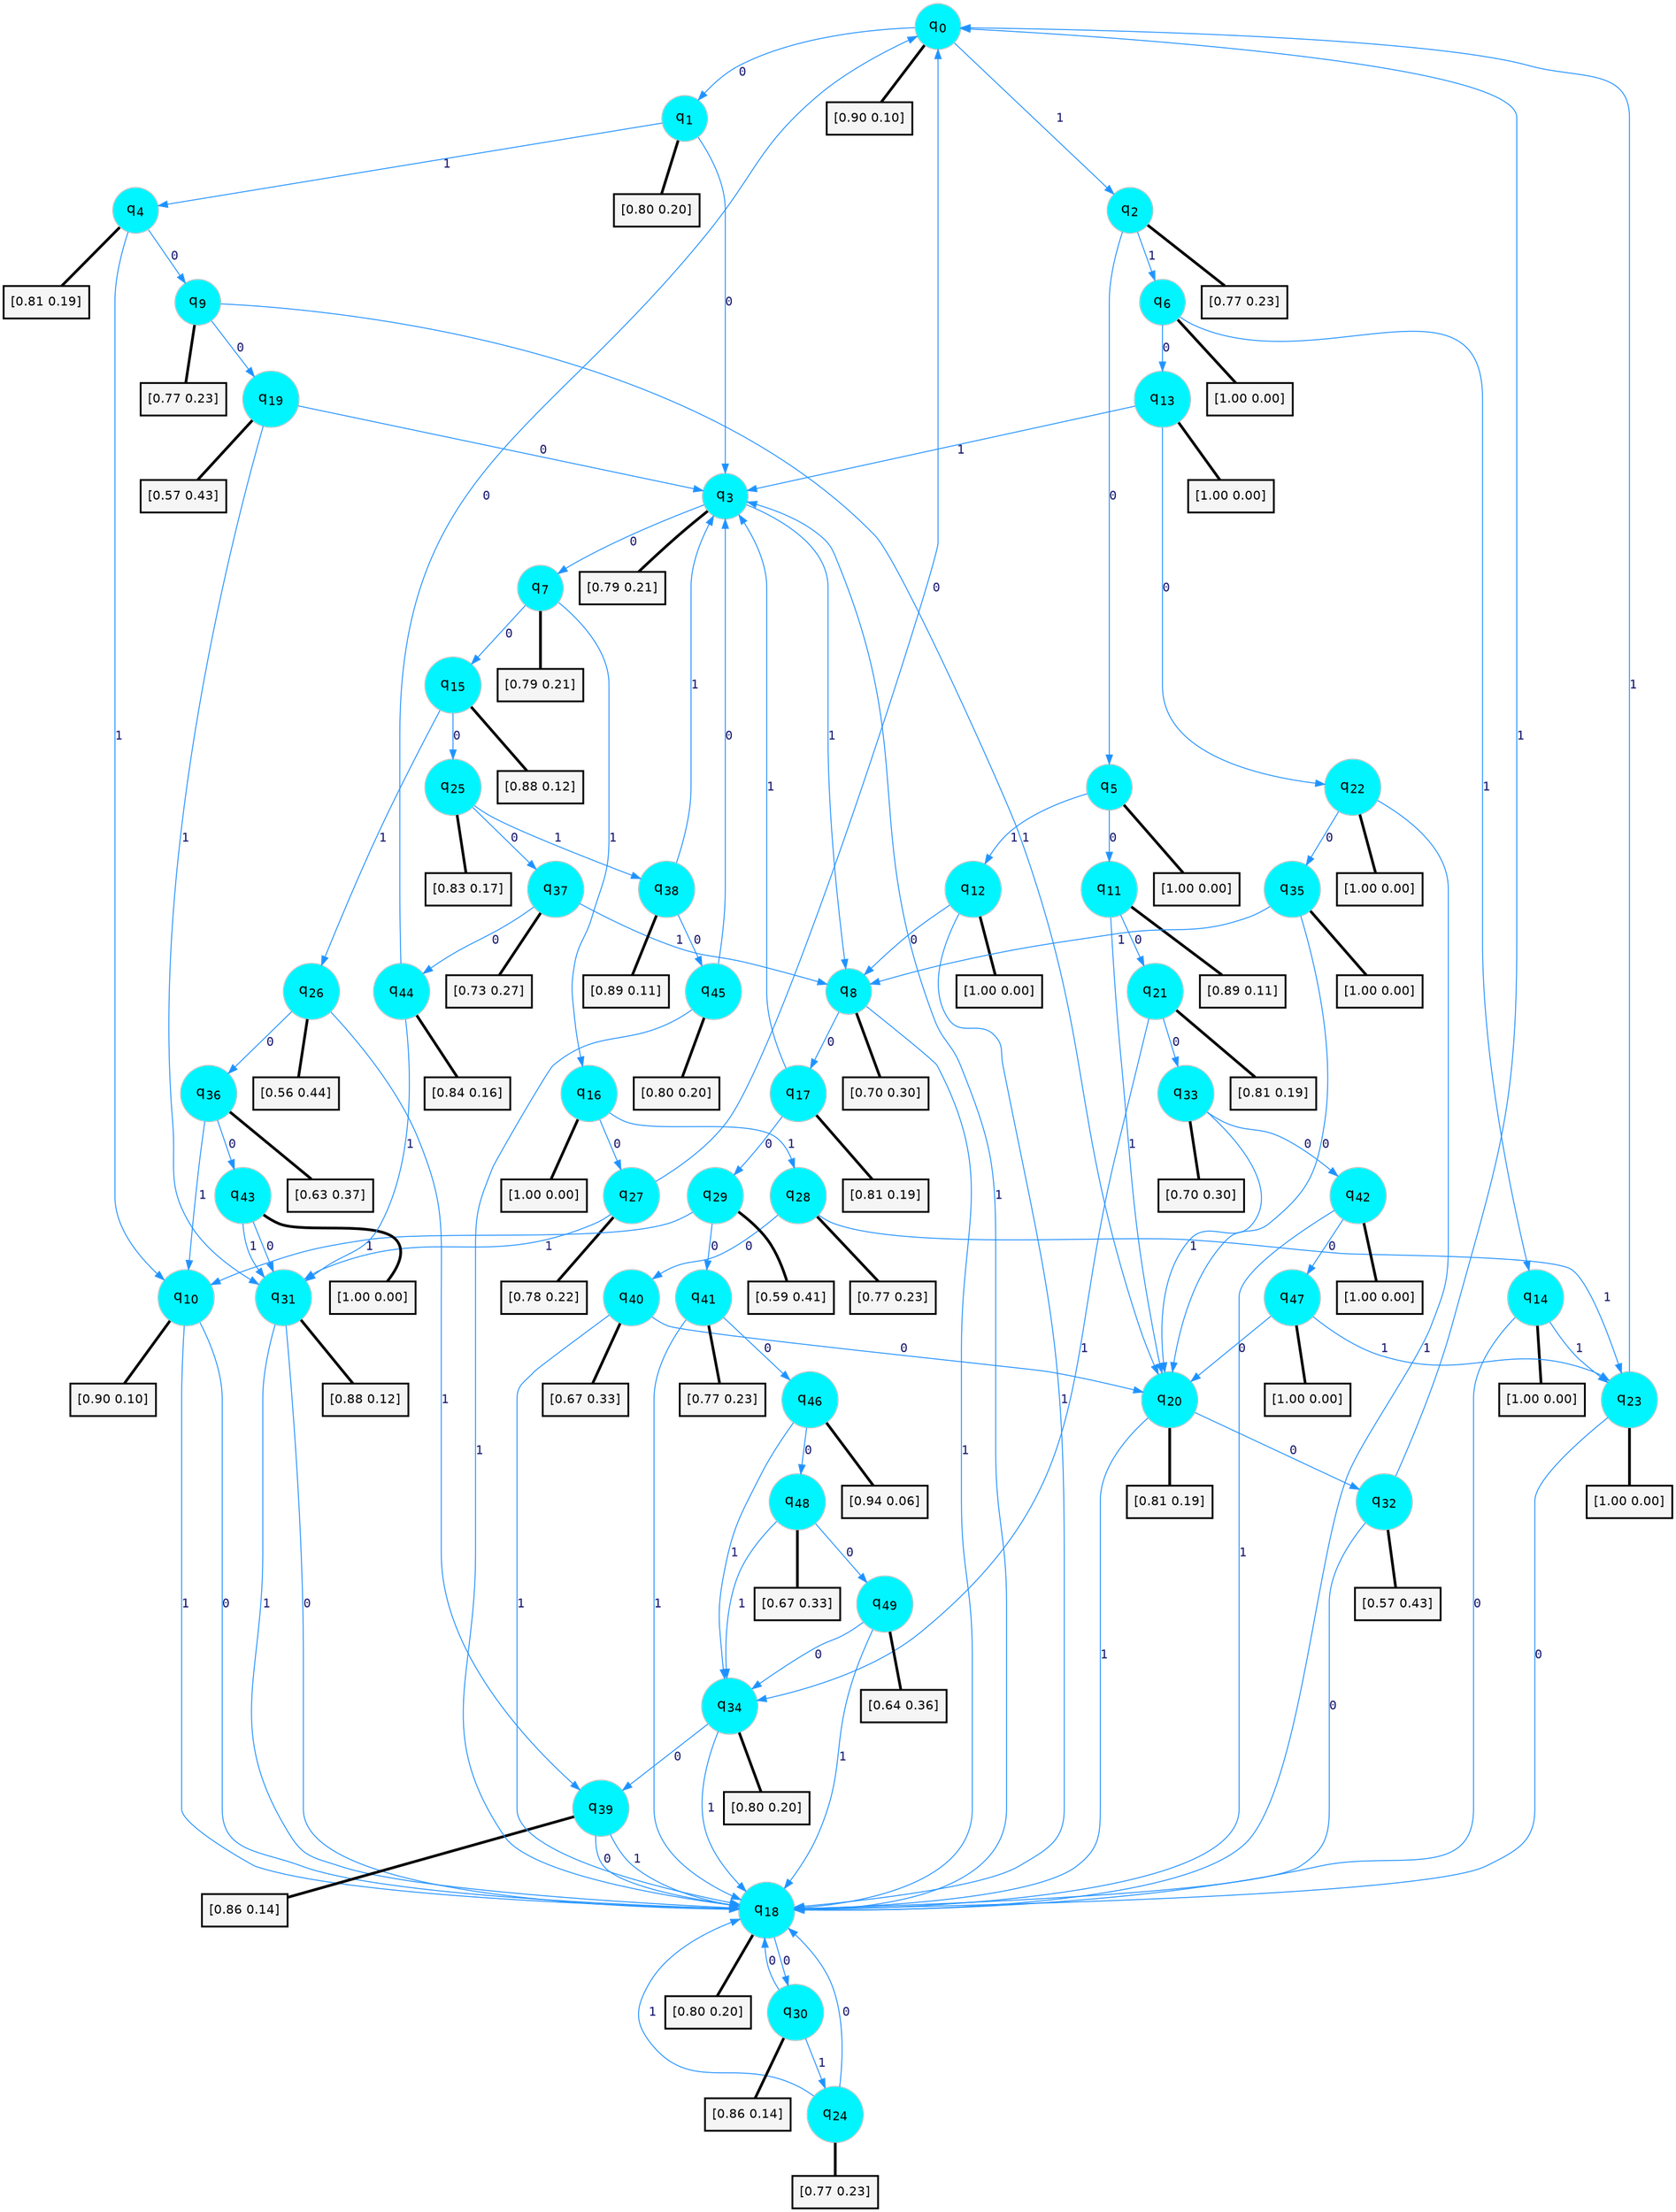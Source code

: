 digraph G {
graph [
bgcolor=transparent, dpi=300, rankdir=TD, size="40,25"];
node [
color=gray, fillcolor=turquoise1, fontcolor=black, fontname=Helvetica, fontsize=16, fontweight=bold, shape=circle, style=filled];
edge [
arrowsize=1, color=dodgerblue1, fontcolor=midnightblue, fontname=courier, fontweight=bold, penwidth=1, style=solid, weight=20];
0[label=<q<SUB>0</SUB>>];
1[label=<q<SUB>1</SUB>>];
2[label=<q<SUB>2</SUB>>];
3[label=<q<SUB>3</SUB>>];
4[label=<q<SUB>4</SUB>>];
5[label=<q<SUB>5</SUB>>];
6[label=<q<SUB>6</SUB>>];
7[label=<q<SUB>7</SUB>>];
8[label=<q<SUB>8</SUB>>];
9[label=<q<SUB>9</SUB>>];
10[label=<q<SUB>10</SUB>>];
11[label=<q<SUB>11</SUB>>];
12[label=<q<SUB>12</SUB>>];
13[label=<q<SUB>13</SUB>>];
14[label=<q<SUB>14</SUB>>];
15[label=<q<SUB>15</SUB>>];
16[label=<q<SUB>16</SUB>>];
17[label=<q<SUB>17</SUB>>];
18[label=<q<SUB>18</SUB>>];
19[label=<q<SUB>19</SUB>>];
20[label=<q<SUB>20</SUB>>];
21[label=<q<SUB>21</SUB>>];
22[label=<q<SUB>22</SUB>>];
23[label=<q<SUB>23</SUB>>];
24[label=<q<SUB>24</SUB>>];
25[label=<q<SUB>25</SUB>>];
26[label=<q<SUB>26</SUB>>];
27[label=<q<SUB>27</SUB>>];
28[label=<q<SUB>28</SUB>>];
29[label=<q<SUB>29</SUB>>];
30[label=<q<SUB>30</SUB>>];
31[label=<q<SUB>31</SUB>>];
32[label=<q<SUB>32</SUB>>];
33[label=<q<SUB>33</SUB>>];
34[label=<q<SUB>34</SUB>>];
35[label=<q<SUB>35</SUB>>];
36[label=<q<SUB>36</SUB>>];
37[label=<q<SUB>37</SUB>>];
38[label=<q<SUB>38</SUB>>];
39[label=<q<SUB>39</SUB>>];
40[label=<q<SUB>40</SUB>>];
41[label=<q<SUB>41</SUB>>];
42[label=<q<SUB>42</SUB>>];
43[label=<q<SUB>43</SUB>>];
44[label=<q<SUB>44</SUB>>];
45[label=<q<SUB>45</SUB>>];
46[label=<q<SUB>46</SUB>>];
47[label=<q<SUB>47</SUB>>];
48[label=<q<SUB>48</SUB>>];
49[label=<q<SUB>49</SUB>>];
50[label="[0.90 0.10]", shape=box,fontcolor=black, fontname=Helvetica, fontsize=14, penwidth=2, fillcolor=whitesmoke,color=black];
51[label="[0.80 0.20]", shape=box,fontcolor=black, fontname=Helvetica, fontsize=14, penwidth=2, fillcolor=whitesmoke,color=black];
52[label="[0.77 0.23]", shape=box,fontcolor=black, fontname=Helvetica, fontsize=14, penwidth=2, fillcolor=whitesmoke,color=black];
53[label="[0.79 0.21]", shape=box,fontcolor=black, fontname=Helvetica, fontsize=14, penwidth=2, fillcolor=whitesmoke,color=black];
54[label="[0.81 0.19]", shape=box,fontcolor=black, fontname=Helvetica, fontsize=14, penwidth=2, fillcolor=whitesmoke,color=black];
55[label="[1.00 0.00]", shape=box,fontcolor=black, fontname=Helvetica, fontsize=14, penwidth=2, fillcolor=whitesmoke,color=black];
56[label="[1.00 0.00]", shape=box,fontcolor=black, fontname=Helvetica, fontsize=14, penwidth=2, fillcolor=whitesmoke,color=black];
57[label="[0.79 0.21]", shape=box,fontcolor=black, fontname=Helvetica, fontsize=14, penwidth=2, fillcolor=whitesmoke,color=black];
58[label="[0.70 0.30]", shape=box,fontcolor=black, fontname=Helvetica, fontsize=14, penwidth=2, fillcolor=whitesmoke,color=black];
59[label="[0.77 0.23]", shape=box,fontcolor=black, fontname=Helvetica, fontsize=14, penwidth=2, fillcolor=whitesmoke,color=black];
60[label="[0.90 0.10]", shape=box,fontcolor=black, fontname=Helvetica, fontsize=14, penwidth=2, fillcolor=whitesmoke,color=black];
61[label="[0.89 0.11]", shape=box,fontcolor=black, fontname=Helvetica, fontsize=14, penwidth=2, fillcolor=whitesmoke,color=black];
62[label="[1.00 0.00]", shape=box,fontcolor=black, fontname=Helvetica, fontsize=14, penwidth=2, fillcolor=whitesmoke,color=black];
63[label="[1.00 0.00]", shape=box,fontcolor=black, fontname=Helvetica, fontsize=14, penwidth=2, fillcolor=whitesmoke,color=black];
64[label="[1.00 0.00]", shape=box,fontcolor=black, fontname=Helvetica, fontsize=14, penwidth=2, fillcolor=whitesmoke,color=black];
65[label="[0.88 0.12]", shape=box,fontcolor=black, fontname=Helvetica, fontsize=14, penwidth=2, fillcolor=whitesmoke,color=black];
66[label="[1.00 0.00]", shape=box,fontcolor=black, fontname=Helvetica, fontsize=14, penwidth=2, fillcolor=whitesmoke,color=black];
67[label="[0.81 0.19]", shape=box,fontcolor=black, fontname=Helvetica, fontsize=14, penwidth=2, fillcolor=whitesmoke,color=black];
68[label="[0.80 0.20]", shape=box,fontcolor=black, fontname=Helvetica, fontsize=14, penwidth=2, fillcolor=whitesmoke,color=black];
69[label="[0.57 0.43]", shape=box,fontcolor=black, fontname=Helvetica, fontsize=14, penwidth=2, fillcolor=whitesmoke,color=black];
70[label="[0.81 0.19]", shape=box,fontcolor=black, fontname=Helvetica, fontsize=14, penwidth=2, fillcolor=whitesmoke,color=black];
71[label="[0.81 0.19]", shape=box,fontcolor=black, fontname=Helvetica, fontsize=14, penwidth=2, fillcolor=whitesmoke,color=black];
72[label="[1.00 0.00]", shape=box,fontcolor=black, fontname=Helvetica, fontsize=14, penwidth=2, fillcolor=whitesmoke,color=black];
73[label="[1.00 0.00]", shape=box,fontcolor=black, fontname=Helvetica, fontsize=14, penwidth=2, fillcolor=whitesmoke,color=black];
74[label="[0.77 0.23]", shape=box,fontcolor=black, fontname=Helvetica, fontsize=14, penwidth=2, fillcolor=whitesmoke,color=black];
75[label="[0.83 0.17]", shape=box,fontcolor=black, fontname=Helvetica, fontsize=14, penwidth=2, fillcolor=whitesmoke,color=black];
76[label="[0.56 0.44]", shape=box,fontcolor=black, fontname=Helvetica, fontsize=14, penwidth=2, fillcolor=whitesmoke,color=black];
77[label="[0.78 0.22]", shape=box,fontcolor=black, fontname=Helvetica, fontsize=14, penwidth=2, fillcolor=whitesmoke,color=black];
78[label="[0.77 0.23]", shape=box,fontcolor=black, fontname=Helvetica, fontsize=14, penwidth=2, fillcolor=whitesmoke,color=black];
79[label="[0.59 0.41]", shape=box,fontcolor=black, fontname=Helvetica, fontsize=14, penwidth=2, fillcolor=whitesmoke,color=black];
80[label="[0.86 0.14]", shape=box,fontcolor=black, fontname=Helvetica, fontsize=14, penwidth=2, fillcolor=whitesmoke,color=black];
81[label="[0.88 0.12]", shape=box,fontcolor=black, fontname=Helvetica, fontsize=14, penwidth=2, fillcolor=whitesmoke,color=black];
82[label="[0.57 0.43]", shape=box,fontcolor=black, fontname=Helvetica, fontsize=14, penwidth=2, fillcolor=whitesmoke,color=black];
83[label="[0.70 0.30]", shape=box,fontcolor=black, fontname=Helvetica, fontsize=14, penwidth=2, fillcolor=whitesmoke,color=black];
84[label="[0.80 0.20]", shape=box,fontcolor=black, fontname=Helvetica, fontsize=14, penwidth=2, fillcolor=whitesmoke,color=black];
85[label="[1.00 0.00]", shape=box,fontcolor=black, fontname=Helvetica, fontsize=14, penwidth=2, fillcolor=whitesmoke,color=black];
86[label="[0.63 0.37]", shape=box,fontcolor=black, fontname=Helvetica, fontsize=14, penwidth=2, fillcolor=whitesmoke,color=black];
87[label="[0.73 0.27]", shape=box,fontcolor=black, fontname=Helvetica, fontsize=14, penwidth=2, fillcolor=whitesmoke,color=black];
88[label="[0.89 0.11]", shape=box,fontcolor=black, fontname=Helvetica, fontsize=14, penwidth=2, fillcolor=whitesmoke,color=black];
89[label="[0.86 0.14]", shape=box,fontcolor=black, fontname=Helvetica, fontsize=14, penwidth=2, fillcolor=whitesmoke,color=black];
90[label="[0.67 0.33]", shape=box,fontcolor=black, fontname=Helvetica, fontsize=14, penwidth=2, fillcolor=whitesmoke,color=black];
91[label="[0.77 0.23]", shape=box,fontcolor=black, fontname=Helvetica, fontsize=14, penwidth=2, fillcolor=whitesmoke,color=black];
92[label="[1.00 0.00]", shape=box,fontcolor=black, fontname=Helvetica, fontsize=14, penwidth=2, fillcolor=whitesmoke,color=black];
93[label="[1.00 0.00]", shape=box,fontcolor=black, fontname=Helvetica, fontsize=14, penwidth=2, fillcolor=whitesmoke,color=black];
94[label="[0.84 0.16]", shape=box,fontcolor=black, fontname=Helvetica, fontsize=14, penwidth=2, fillcolor=whitesmoke,color=black];
95[label="[0.80 0.20]", shape=box,fontcolor=black, fontname=Helvetica, fontsize=14, penwidth=2, fillcolor=whitesmoke,color=black];
96[label="[0.94 0.06]", shape=box,fontcolor=black, fontname=Helvetica, fontsize=14, penwidth=2, fillcolor=whitesmoke,color=black];
97[label="[1.00 0.00]", shape=box,fontcolor=black, fontname=Helvetica, fontsize=14, penwidth=2, fillcolor=whitesmoke,color=black];
98[label="[0.67 0.33]", shape=box,fontcolor=black, fontname=Helvetica, fontsize=14, penwidth=2, fillcolor=whitesmoke,color=black];
99[label="[0.64 0.36]", shape=box,fontcolor=black, fontname=Helvetica, fontsize=14, penwidth=2, fillcolor=whitesmoke,color=black];
0->1 [label=0];
0->2 [label=1];
0->50 [arrowhead=none, penwidth=3,color=black];
1->3 [label=0];
1->4 [label=1];
1->51 [arrowhead=none, penwidth=3,color=black];
2->5 [label=0];
2->6 [label=1];
2->52 [arrowhead=none, penwidth=3,color=black];
3->7 [label=0];
3->8 [label=1];
3->53 [arrowhead=none, penwidth=3,color=black];
4->9 [label=0];
4->10 [label=1];
4->54 [arrowhead=none, penwidth=3,color=black];
5->11 [label=0];
5->12 [label=1];
5->55 [arrowhead=none, penwidth=3,color=black];
6->13 [label=0];
6->14 [label=1];
6->56 [arrowhead=none, penwidth=3,color=black];
7->15 [label=0];
7->16 [label=1];
7->57 [arrowhead=none, penwidth=3,color=black];
8->17 [label=0];
8->18 [label=1];
8->58 [arrowhead=none, penwidth=3,color=black];
9->19 [label=0];
9->20 [label=1];
9->59 [arrowhead=none, penwidth=3,color=black];
10->18 [label=0];
10->18 [label=1];
10->60 [arrowhead=none, penwidth=3,color=black];
11->21 [label=0];
11->20 [label=1];
11->61 [arrowhead=none, penwidth=3,color=black];
12->8 [label=0];
12->18 [label=1];
12->62 [arrowhead=none, penwidth=3,color=black];
13->22 [label=0];
13->3 [label=1];
13->63 [arrowhead=none, penwidth=3,color=black];
14->18 [label=0];
14->23 [label=1];
14->64 [arrowhead=none, penwidth=3,color=black];
15->25 [label=0];
15->26 [label=1];
15->65 [arrowhead=none, penwidth=3,color=black];
16->27 [label=0];
16->28 [label=1];
16->66 [arrowhead=none, penwidth=3,color=black];
17->29 [label=0];
17->3 [label=1];
17->67 [arrowhead=none, penwidth=3,color=black];
18->30 [label=0];
18->3 [label=1];
18->68 [arrowhead=none, penwidth=3,color=black];
19->3 [label=0];
19->31 [label=1];
19->69 [arrowhead=none, penwidth=3,color=black];
20->32 [label=0];
20->18 [label=1];
20->70 [arrowhead=none, penwidth=3,color=black];
21->33 [label=0];
21->34 [label=1];
21->71 [arrowhead=none, penwidth=3,color=black];
22->35 [label=0];
22->18 [label=1];
22->72 [arrowhead=none, penwidth=3,color=black];
23->18 [label=0];
23->0 [label=1];
23->73 [arrowhead=none, penwidth=3,color=black];
24->18 [label=0];
24->18 [label=1];
24->74 [arrowhead=none, penwidth=3,color=black];
25->37 [label=0];
25->38 [label=1];
25->75 [arrowhead=none, penwidth=3,color=black];
26->36 [label=0];
26->39 [label=1];
26->76 [arrowhead=none, penwidth=3,color=black];
27->0 [label=0];
27->31 [label=1];
27->77 [arrowhead=none, penwidth=3,color=black];
28->40 [label=0];
28->23 [label=1];
28->78 [arrowhead=none, penwidth=3,color=black];
29->41 [label=0];
29->10 [label=1];
29->79 [arrowhead=none, penwidth=3,color=black];
30->18 [label=0];
30->24 [label=1];
30->80 [arrowhead=none, penwidth=3,color=black];
31->18 [label=0];
31->18 [label=1];
31->81 [arrowhead=none, penwidth=3,color=black];
32->18 [label=0];
32->0 [label=1];
32->82 [arrowhead=none, penwidth=3,color=black];
33->42 [label=0];
33->20 [label=1];
33->83 [arrowhead=none, penwidth=3,color=black];
34->39 [label=0];
34->18 [label=1];
34->84 [arrowhead=none, penwidth=3,color=black];
35->20 [label=0];
35->8 [label=1];
35->85 [arrowhead=none, penwidth=3,color=black];
36->43 [label=0];
36->10 [label=1];
36->86 [arrowhead=none, penwidth=3,color=black];
37->44 [label=0];
37->8 [label=1];
37->87 [arrowhead=none, penwidth=3,color=black];
38->45 [label=0];
38->3 [label=1];
38->88 [arrowhead=none, penwidth=3,color=black];
39->18 [label=0];
39->18 [label=1];
39->89 [arrowhead=none, penwidth=3,color=black];
40->20 [label=0];
40->18 [label=1];
40->90 [arrowhead=none, penwidth=3,color=black];
41->46 [label=0];
41->18 [label=1];
41->91 [arrowhead=none, penwidth=3,color=black];
42->47 [label=0];
42->18 [label=1];
42->92 [arrowhead=none, penwidth=3,color=black];
43->31 [label=0];
43->31 [label=1];
43->93 [arrowhead=none, penwidth=3,color=black];
44->0 [label=0];
44->31 [label=1];
44->94 [arrowhead=none, penwidth=3,color=black];
45->3 [label=0];
45->18 [label=1];
45->95 [arrowhead=none, penwidth=3,color=black];
46->48 [label=0];
46->34 [label=1];
46->96 [arrowhead=none, penwidth=3,color=black];
47->20 [label=0];
47->23 [label=1];
47->97 [arrowhead=none, penwidth=3,color=black];
48->49 [label=0];
48->34 [label=1];
48->98 [arrowhead=none, penwidth=3,color=black];
49->34 [label=0];
49->18 [label=1];
49->99 [arrowhead=none, penwidth=3,color=black];
}
